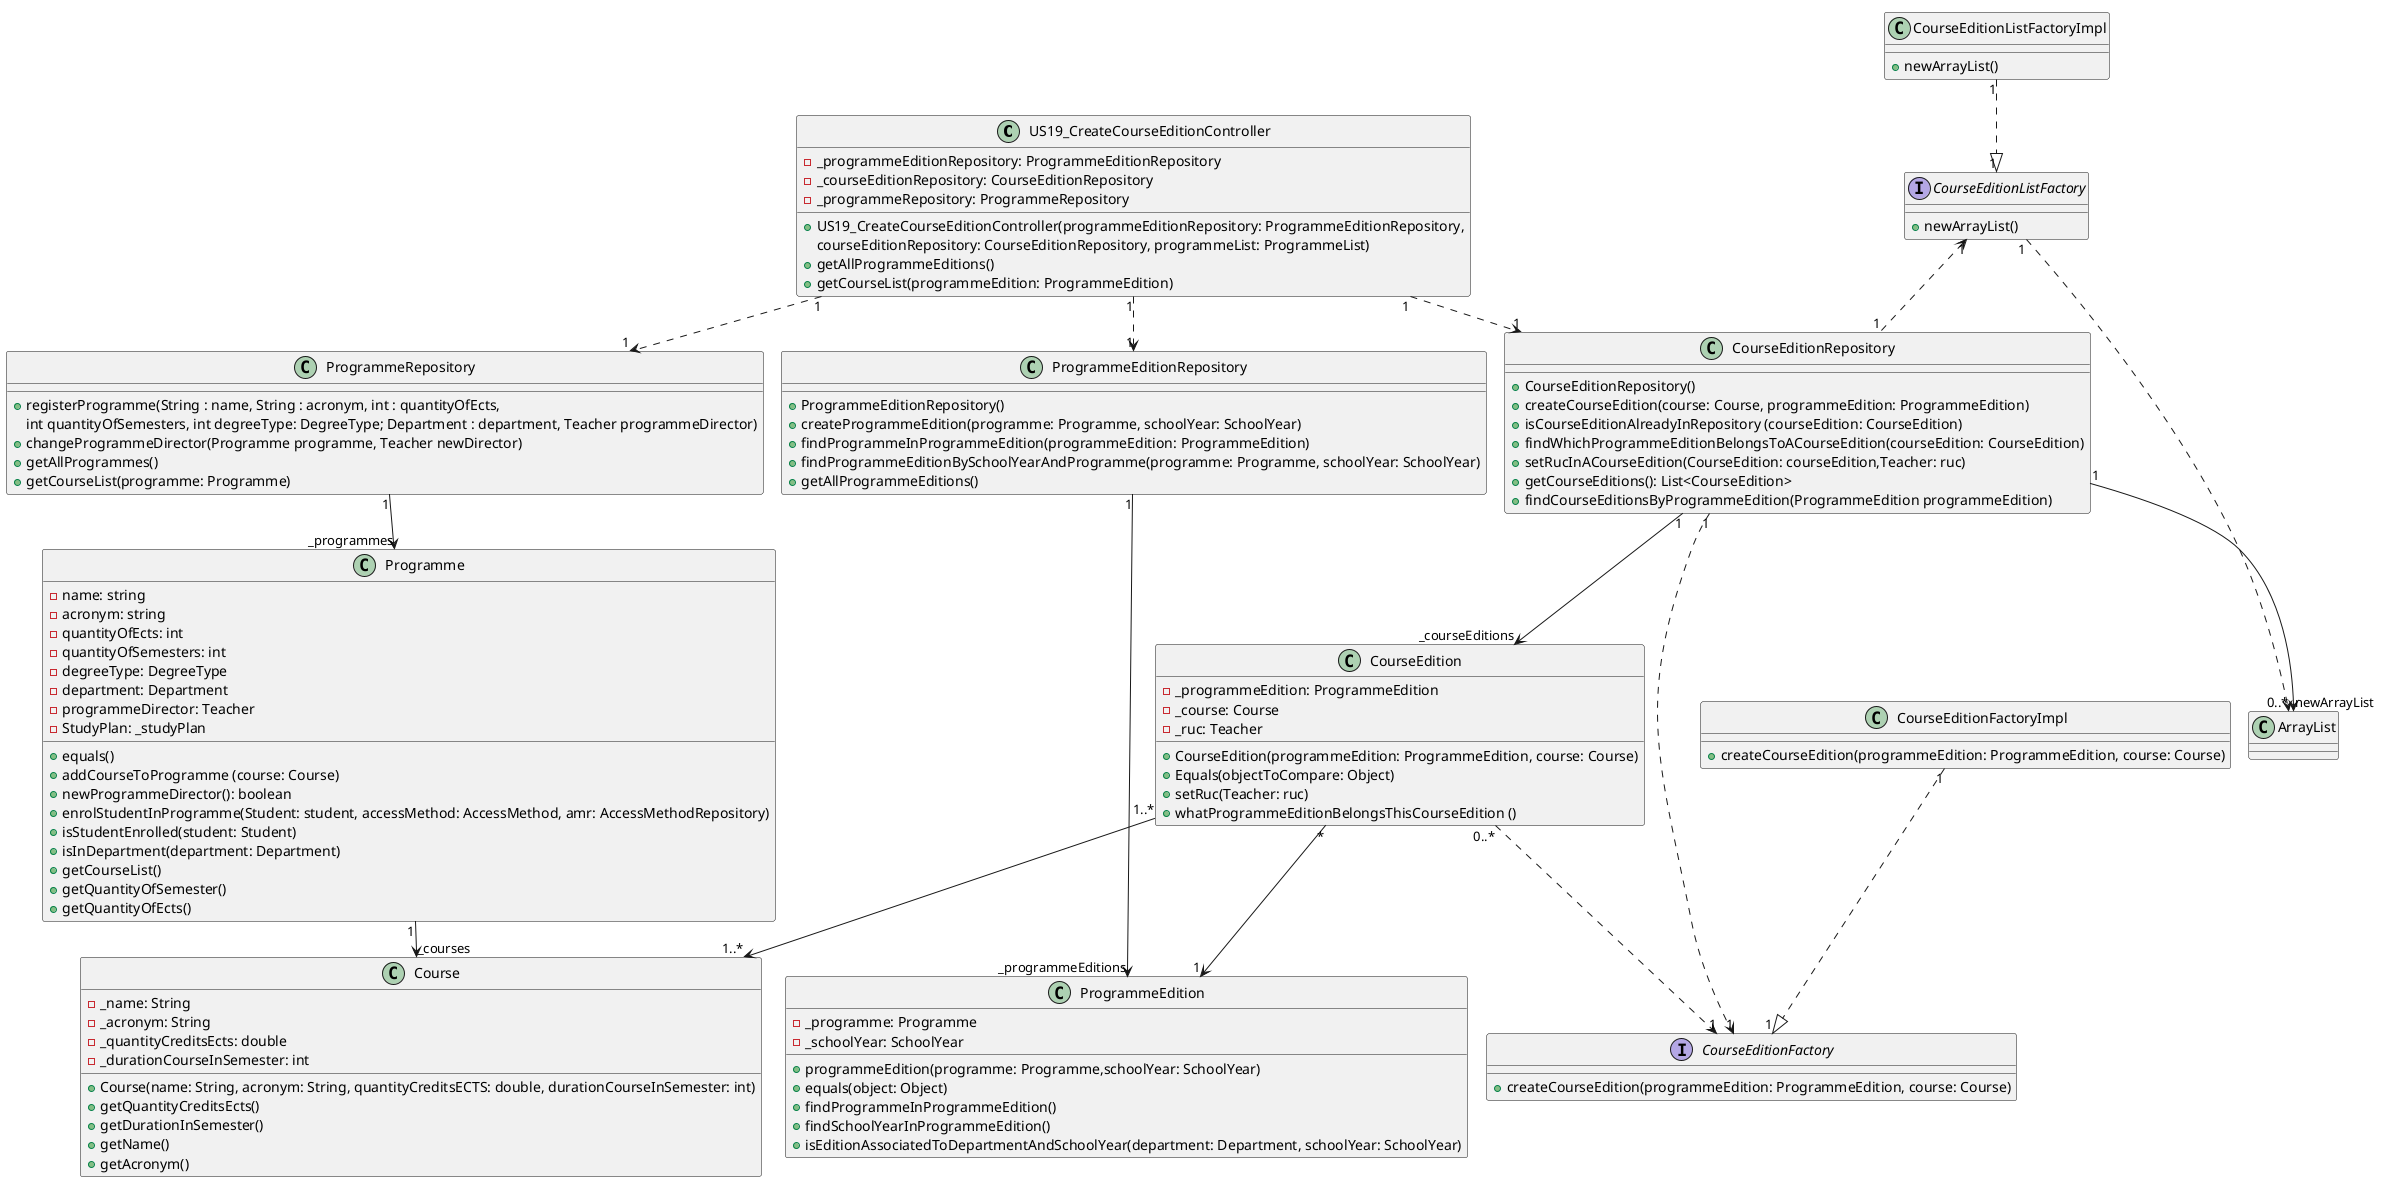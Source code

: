 @startuml
!pragma layout smetana
'left to right direction'
top to bottom direction

class US19_CreateCourseEditionController {
    -_programmeEditionRepository: ProgrammeEditionRepository
    -_courseEditionRepository: CourseEditionRepository
    -_programmeRepository: ProgrammeRepository
    +US19_CreateCourseEditionController(programmeEditionRepository: ProgrammeEditionRepository,
    courseEditionRepository: CourseEditionRepository, programmeList: ProgrammeList)
    +getAllProgrammeEditions()
    +getCourseList(programmeEdition: ProgrammeEdition)
}

class ProgrammeRepository {
     +registerProgramme(String : name, String : acronym, int : quantityOfEcts,
     int quantityOfSemesters, int degreeType: DegreeType; Department : department, Teacher programmeDirector)
     +changeProgrammeDirector(Programme programme, Teacher newDirector)
     +getAllProgrammes()
     +getCourseList(programme: Programme)
}

class Programme {
     - name: string
     - acronym: string
     - quantityOfEcts: int
     - quantityOfSemesters: int
     - degreeType: DegreeType
     - department: Department
     - programmeDirector: Teacher
     -StudyPlan: _studyPlan

     + equals()
     + addCourseToProgramme (course: Course)
     + newProgrammeDirector(): boolean
     +enrolStudentInProgramme(Student: student, accessMethod: AccessMethod, amr: AccessMethodRepository)
     +isStudentEnrolled(student: Student)
     +isInDepartment(department: Department)
     +getCourseList()
     +getQuantityOfSemester()
     +getQuantityOfEcts()
}

class ProgrammeEditionRepository {
    +ProgrammeEditionRepository()
    +createProgrammeEdition(programme: Programme, schoolYear: SchoolYear)
    +findProgrammeInProgrammeEdition(programmeEdition: ProgrammeEdition)
    +findProgrammeEditionBySchoolYearAndProgramme(programme: Programme, schoolYear: SchoolYear)
    +getAllProgrammeEditions()
}

class ProgrammeEdition {
    -_programme: Programme
    -_schoolYear: SchoolYear
    +programmeEdition(programme: Programme,schoolYear: SchoolYear)
    +equals(object: Object)
    +findProgrammeInProgrammeEdition()
    +findSchoolYearInProgrammeEdition()
    +isEditionAssociatedToDepartmentAndSchoolYear(department: Department, schoolYear: SchoolYear)
}

class Course {
    -_name: String
    -_acronym: String
    -_quantityCreditsEcts: double
    -_durationCourseInSemester: int
    +Course(name: String, acronym: String, quantityCreditsECTS: double, durationCourseInSemester: int)
    +getQuantityCreditsEcts()
    +getDurationInSemester()
    +getName()
    +getAcronym()
}

class CourseEditionRepository {
    +CourseEditionRepository()
    +createCourseEdition(course: Course, programmeEdition: ProgrammeEdition)
    +isCourseEditionAlreadyInRepository (courseEdition: CourseEdition)
    +findWhichProgrammeEditionBelongsToACourseEdition(courseEdition: CourseEdition)
    +setRucInACourseEdition(CourseEdition: courseEdition,Teacher: ruc)
    +getCourseEditions(): List<CourseEdition>
    +findCourseEditionsByProgrammeEdition(ProgrammeEdition programmeEdition)
}

class CourseEdition {
    -_programmeEdition: ProgrammeEdition
    -_course: Course
    -_ruc: Teacher
    +CourseEdition(programmeEdition: ProgrammeEdition, course: Course)
    +Equals(objectToCompare: Object)
    +setRuc(Teacher: ruc)
    +whatProgrammeEditionBelongsThisCourseEdition ()
}

interface CourseEditionFactory {
    +createCourseEdition(programmeEdition: ProgrammeEdition, course: Course)
}

class CourseEditionFactoryImpl {
    +createCourseEdition(programmeEdition: ProgrammeEdition, course: Course)
}

interface CourseEditionListFactory {
    +newArrayList()
}

class CourseEditionListFactoryImpl {
    +newArrayList()
}





US19_CreateCourseEditionController "1" ..> "1" ProgrammeEditionRepository
US19_CreateCourseEditionController "1" ..> "1" CourseEditionRepository
US19_CreateCourseEditionController "1" ..> "1" ProgrammeRepository
CourseEditionRepository "1" ..> "1" CourseEditionFactory
CourseEditionRepository "1" --> "_courseEditions" CourseEdition
ProgrammeEditionRepository "1" --> "_programmeEditions" ProgrammeEdition
ProgrammeRepository "1" --> "_programmes" Programme
Programme "1" --> "_courses" Course
CourseEdition "*" --> "1" ProgrammeEdition
CourseEdition "1..*" --> "1..*" Course
CourseEdition "0..*" ..> "1" CourseEditionFactory
CourseEditionRepository "1" --> "newArrayList" ArrayList
CourseEditionListFactory "1" ..> "0..*" ArrayList
CourseEditionFactoryImpl "1" ..|> "1" CourseEditionFactory
CourseEditionListFactory "1" <.. "1" CourseEditionRepository
CourseEditionListFactoryImpl "1" ..|> "1" CourseEditionListFactory




@enduml
